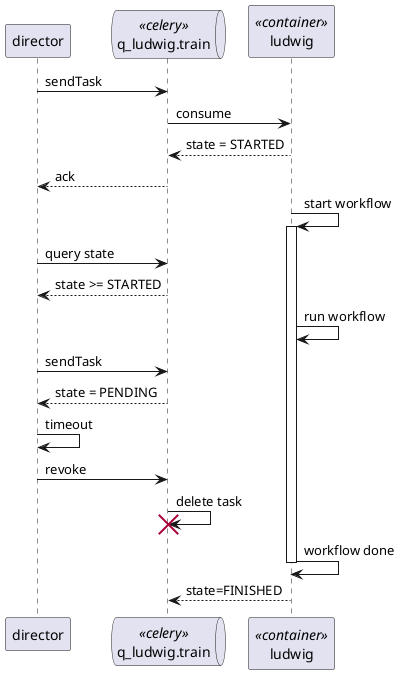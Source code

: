 @startuml

participant "director" as dir
queue "q_ludwig.train" as q <<celery>>
participant "ludwig" as ludwig <<container>>

' 1st task call
dir -> q: sendTask
q -> ludwig: consume
return state = STARTED
q --> dir: ack
ludwig -> ludwig: start workflow
activate ludwig

' query state
dir -> q: query state
q --> dir: state >= STARTED

ludwig -> ludwig: run workflow

' 2nd task call
dir -> q: sendTask
q --> dir: state = PENDING
dir -> dir: timeout
dir -> q: revoke
q -> q: delete task
destroy q

ludwig -> ludwig: workflow done

deactivate ludwig

ludwig --> q: state=FINISHED

@enduml
